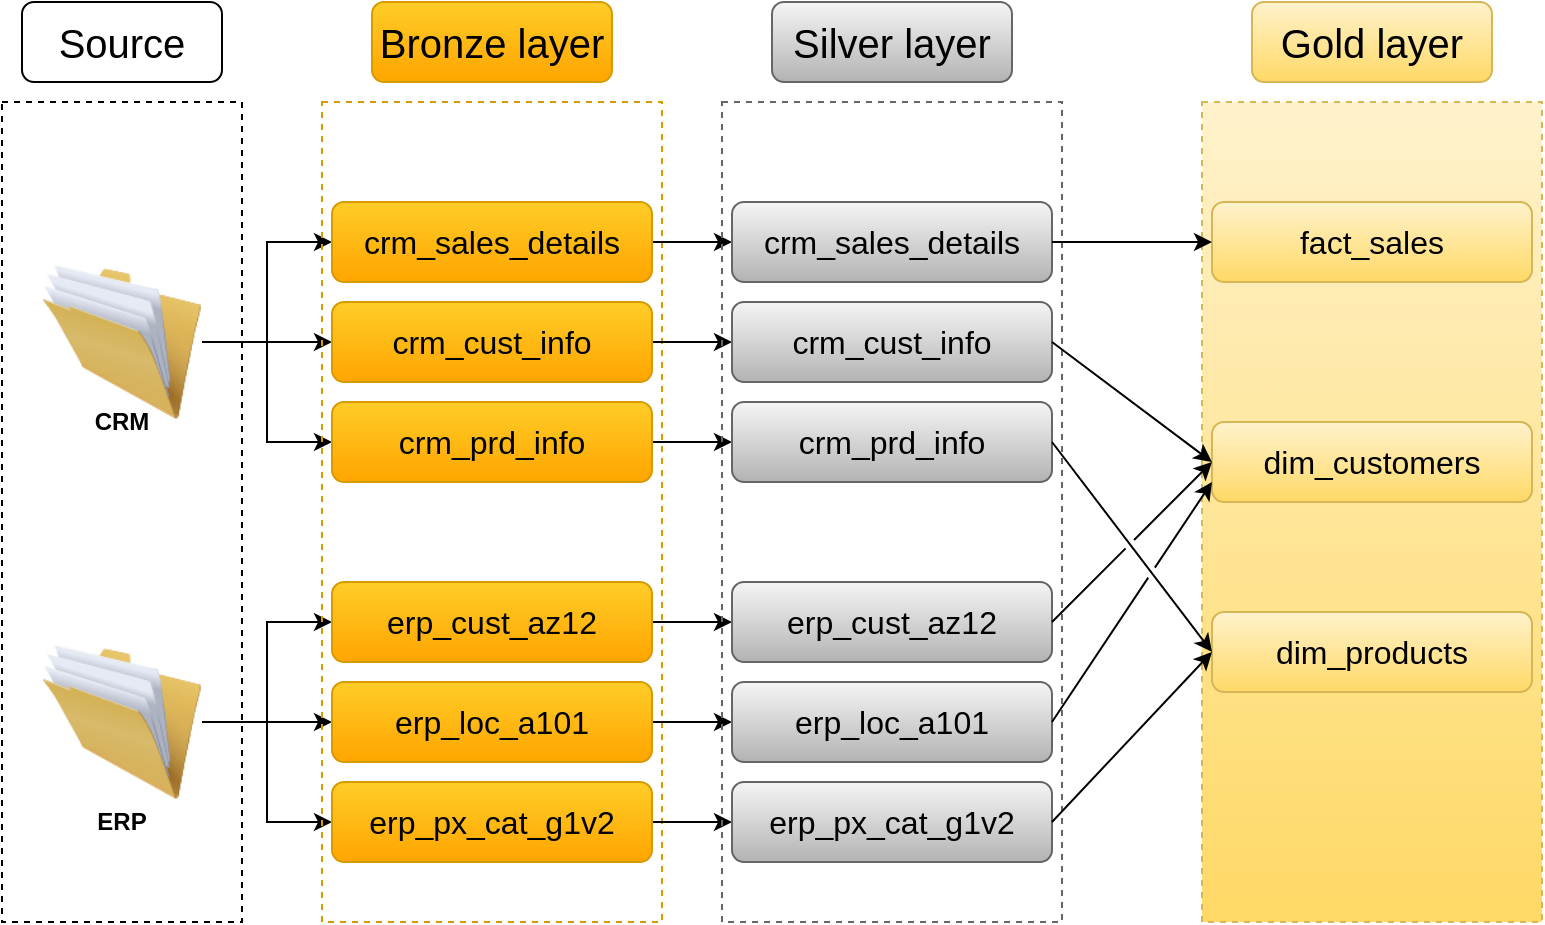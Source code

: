 <mxfile version="27.0.9">
  <diagram name="Page-1" id="-DjyqZw7V6s6bFInD2xv">
    <mxGraphModel dx="1042" dy="626" grid="1" gridSize="10" guides="1" tooltips="1" connect="1" arrows="1" fold="1" page="1" pageScale="1" pageWidth="1169" pageHeight="827" math="0" shadow="0">
      <root>
        <mxCell id="0" />
        <mxCell id="1" parent="0" />
        <mxCell id="0douAx-I3OX969kUIMSk-1" value="" style="rounded=0;whiteSpace=wrap;html=1;fillColor=none;dashed=1;" parent="1" vertex="1">
          <mxGeometry x="80" y="160" width="120" height="410" as="geometry" />
        </mxCell>
        <mxCell id="0douAx-I3OX969kUIMSk-2" value="Source" style="rounded=1;whiteSpace=wrap;html=1;fontSize=20;fillColor=none;" parent="1" vertex="1">
          <mxGeometry x="90" y="110" width="100" height="40" as="geometry" />
        </mxCell>
        <mxCell id="0douAx-I3OX969kUIMSk-21" value="" style="edgeStyle=orthogonalEdgeStyle;rounded=0;orthogonalLoop=1;jettySize=auto;html=1;" parent="1" source="0douAx-I3OX969kUIMSk-4" target="0douAx-I3OX969kUIMSk-15" edge="1">
          <mxGeometry relative="1" as="geometry" />
        </mxCell>
        <mxCell id="0douAx-I3OX969kUIMSk-22" style="edgeStyle=orthogonalEdgeStyle;rounded=0;orthogonalLoop=1;jettySize=auto;html=1;exitX=1;exitY=0.5;exitDx=0;exitDy=0;" parent="1" source="0douAx-I3OX969kUIMSk-4" target="0douAx-I3OX969kUIMSk-11" edge="1">
          <mxGeometry relative="1" as="geometry" />
        </mxCell>
        <mxCell id="0douAx-I3OX969kUIMSk-23" style="edgeStyle=orthogonalEdgeStyle;rounded=0;orthogonalLoop=1;jettySize=auto;html=1;exitX=1;exitY=0.5;exitDx=0;exitDy=0;entryX=0;entryY=0.5;entryDx=0;entryDy=0;" parent="1" source="0douAx-I3OX969kUIMSk-4" target="0douAx-I3OX969kUIMSk-14" edge="1">
          <mxGeometry relative="1" as="geometry" />
        </mxCell>
        <mxCell id="0douAx-I3OX969kUIMSk-4" value="" style="image;html=1;image=img/lib/clip_art/general/Full_Folder_128x128.png" parent="1" vertex="1">
          <mxGeometry x="100" y="430" width="80" height="80" as="geometry" />
        </mxCell>
        <mxCell id="0douAx-I3OX969kUIMSk-16" value="" style="edgeStyle=orthogonalEdgeStyle;rounded=0;orthogonalLoop=1;jettySize=auto;html=1;" parent="1" source="0douAx-I3OX969kUIMSk-5" target="0douAx-I3OX969kUIMSk-13" edge="1">
          <mxGeometry relative="1" as="geometry" />
        </mxCell>
        <mxCell id="0douAx-I3OX969kUIMSk-17" style="edgeStyle=orthogonalEdgeStyle;rounded=0;orthogonalLoop=1;jettySize=auto;html=1;exitX=1;exitY=0.5;exitDx=0;exitDy=0;entryX=0;entryY=0.5;entryDx=0;entryDy=0;" parent="1" source="0douAx-I3OX969kUIMSk-5" target="0douAx-I3OX969kUIMSk-10" edge="1">
          <mxGeometry relative="1" as="geometry" />
        </mxCell>
        <mxCell id="0douAx-I3OX969kUIMSk-18" style="edgeStyle=orthogonalEdgeStyle;rounded=0;orthogonalLoop=1;jettySize=auto;html=1;exitX=1;exitY=0.5;exitDx=0;exitDy=0;entryX=0;entryY=0.5;entryDx=0;entryDy=0;" parent="1" source="0douAx-I3OX969kUIMSk-5" target="0douAx-I3OX969kUIMSk-12" edge="1">
          <mxGeometry relative="1" as="geometry" />
        </mxCell>
        <mxCell id="0douAx-I3OX969kUIMSk-5" value="" style="image;html=1;image=img/lib/clip_art/general/Full_Folder_128x128.png" parent="1" vertex="1">
          <mxGeometry x="100" y="240" width="80" height="80" as="geometry" />
        </mxCell>
        <mxCell id="0douAx-I3OX969kUIMSk-6" value="CRM" style="rounded=1;whiteSpace=wrap;html=1;fillColor=none;fontStyle=1;strokeColor=none;" parent="1" vertex="1">
          <mxGeometry x="110" y="310" width="60" height="20" as="geometry" />
        </mxCell>
        <mxCell id="0douAx-I3OX969kUIMSk-7" value="ERP" style="rounded=1;whiteSpace=wrap;html=1;fillColor=none;fontStyle=1;strokeColor=none;" parent="1" vertex="1">
          <mxGeometry x="110" y="510" width="60" height="20" as="geometry" />
        </mxCell>
        <mxCell id="0douAx-I3OX969kUIMSk-8" value="" style="rounded=0;whiteSpace=wrap;html=1;fillColor=none;dashed=1;gradientColor=#ffa500;strokeColor=#d79b00;" parent="1" vertex="1">
          <mxGeometry x="240" y="160" width="170" height="410" as="geometry" />
        </mxCell>
        <mxCell id="0douAx-I3OX969kUIMSk-9" value="Bronze layer" style="rounded=1;whiteSpace=wrap;html=1;fontSize=20;fillColor=#ffcd28;gradientColor=#ffa500;strokeColor=#d79b00;" parent="1" vertex="1">
          <mxGeometry x="265" y="110" width="120" height="40" as="geometry" />
        </mxCell>
        <mxCell id="TcMw5jyTIP-DkARGrF_V-10" style="edgeStyle=orthogonalEdgeStyle;rounded=0;orthogonalLoop=1;jettySize=auto;html=1;exitX=1;exitY=0.5;exitDx=0;exitDy=0;entryX=0;entryY=0.5;entryDx=0;entryDy=0;" parent="1" source="0douAx-I3OX969kUIMSk-10" target="TcMw5jyTIP-DkARGrF_V-3" edge="1">
          <mxGeometry relative="1" as="geometry" />
        </mxCell>
        <mxCell id="0douAx-I3OX969kUIMSk-10" value="crm_sales_details" style="rounded=1;whiteSpace=wrap;html=1;fontSize=16;fillColor=#ffcd28;gradientColor=#ffa500;strokeColor=#d79b00;" parent="1" vertex="1">
          <mxGeometry x="245" y="210" width="160" height="40" as="geometry" />
        </mxCell>
        <mxCell id="TcMw5jyTIP-DkARGrF_V-15" style="edgeStyle=orthogonalEdgeStyle;rounded=0;orthogonalLoop=1;jettySize=auto;html=1;exitX=1;exitY=0.5;exitDx=0;exitDy=0;entryX=0;entryY=0.5;entryDx=0;entryDy=0;" parent="1" source="0douAx-I3OX969kUIMSk-11" target="TcMw5jyTIP-DkARGrF_V-4" edge="1">
          <mxGeometry relative="1" as="geometry" />
        </mxCell>
        <mxCell id="0douAx-I3OX969kUIMSk-11" value="erp_loc_a101" style="rounded=1;whiteSpace=wrap;html=1;fontSize=16;fillColor=#ffcd28;gradientColor=#ffa500;strokeColor=#d79b00;" parent="1" vertex="1">
          <mxGeometry x="245" y="450" width="160" height="40" as="geometry" />
        </mxCell>
        <mxCell id="TcMw5jyTIP-DkARGrF_V-13" style="edgeStyle=orthogonalEdgeStyle;rounded=0;orthogonalLoop=1;jettySize=auto;html=1;exitX=1;exitY=0.5;exitDx=0;exitDy=0;entryX=0;entryY=0.5;entryDx=0;entryDy=0;" parent="1" source="0douAx-I3OX969kUIMSk-12" target="TcMw5jyTIP-DkARGrF_V-5" edge="1">
          <mxGeometry relative="1" as="geometry" />
        </mxCell>
        <mxCell id="0douAx-I3OX969kUIMSk-12" value="crm_prd_info" style="rounded=1;whiteSpace=wrap;html=1;fontSize=16;fillColor=#ffcd28;gradientColor=#ffa500;strokeColor=#d79b00;" parent="1" vertex="1">
          <mxGeometry x="245" y="310" width="160" height="40" as="geometry" />
        </mxCell>
        <mxCell id="TcMw5jyTIP-DkARGrF_V-11" style="edgeStyle=orthogonalEdgeStyle;rounded=0;orthogonalLoop=1;jettySize=auto;html=1;exitX=1;exitY=0.5;exitDx=0;exitDy=0;" parent="1" source="0douAx-I3OX969kUIMSk-13" target="TcMw5jyTIP-DkARGrF_V-6" edge="1">
          <mxGeometry relative="1" as="geometry" />
        </mxCell>
        <mxCell id="0douAx-I3OX969kUIMSk-13" value="crm_cust_info" style="rounded=1;whiteSpace=wrap;html=1;fontSize=16;fillColor=#ffcd28;gradientColor=#ffa500;strokeColor=#d79b00;" parent="1" vertex="1">
          <mxGeometry x="245" y="260" width="160" height="40" as="geometry" />
        </mxCell>
        <mxCell id="TcMw5jyTIP-DkARGrF_V-17" style="edgeStyle=orthogonalEdgeStyle;rounded=0;orthogonalLoop=1;jettySize=auto;html=1;exitX=1;exitY=0.5;exitDx=0;exitDy=0;entryX=0;entryY=0.5;entryDx=0;entryDy=0;" parent="1" source="0douAx-I3OX969kUIMSk-14" target="TcMw5jyTIP-DkARGrF_V-7" edge="1">
          <mxGeometry relative="1" as="geometry" />
        </mxCell>
        <mxCell id="0douAx-I3OX969kUIMSk-14" value="erp_px_cat_g1v2" style="rounded=1;whiteSpace=wrap;html=1;fontSize=16;fillColor=#ffcd28;gradientColor=#ffa500;strokeColor=#d79b00;" parent="1" vertex="1">
          <mxGeometry x="245" y="500" width="160" height="40" as="geometry" />
        </mxCell>
        <mxCell id="TcMw5jyTIP-DkARGrF_V-14" style="edgeStyle=orthogonalEdgeStyle;rounded=0;orthogonalLoop=1;jettySize=auto;html=1;exitX=1;exitY=0.5;exitDx=0;exitDy=0;entryX=0;entryY=0.5;entryDx=0;entryDy=0;" parent="1" source="0douAx-I3OX969kUIMSk-15" target="TcMw5jyTIP-DkARGrF_V-8" edge="1">
          <mxGeometry relative="1" as="geometry" />
        </mxCell>
        <mxCell id="0douAx-I3OX969kUIMSk-15" value="erp_cust_az12" style="rounded=1;whiteSpace=wrap;html=1;fontSize=16;fillColor=#ffcd28;gradientColor=#ffa500;strokeColor=#d79b00;" parent="1" vertex="1">
          <mxGeometry x="245" y="400" width="160" height="40" as="geometry" />
        </mxCell>
        <mxCell id="TcMw5jyTIP-DkARGrF_V-1" value="" style="rounded=0;whiteSpace=wrap;html=1;fillColor=none;dashed=1;gradientColor=#b3b3b3;strokeColor=#666666;" parent="1" vertex="1">
          <mxGeometry x="440" y="160" width="170" height="410" as="geometry" />
        </mxCell>
        <mxCell id="s0J_lkmNxJCT-Xtfj5h9-2" value="" style="rounded=0;whiteSpace=wrap;html=1;fillColor=#fff2cc;dashed=1;gradientColor=#ffd966;strokeColor=#d6b656;" vertex="1" parent="1">
          <mxGeometry x="680" y="160" width="170" height="410" as="geometry" />
        </mxCell>
        <mxCell id="TcMw5jyTIP-DkARGrF_V-2" value="Silver layer" style="rounded=1;whiteSpace=wrap;html=1;fontSize=20;fillColor=#f5f5f5;gradientColor=#b3b3b3;strokeColor=#666666;" parent="1" vertex="1">
          <mxGeometry x="465" y="110" width="120" height="40" as="geometry" />
        </mxCell>
        <mxCell id="s0J_lkmNxJCT-Xtfj5h9-3" value="Gold layer" style="rounded=1;whiteSpace=wrap;html=1;fontSize=20;fillColor=#fff2cc;gradientColor=#ffd966;strokeColor=#d6b656;" vertex="1" parent="1">
          <mxGeometry x="705" y="110" width="120" height="40" as="geometry" />
        </mxCell>
        <mxCell id="TcMw5jyTIP-DkARGrF_V-3" value="crm_sales_details" style="rounded=1;whiteSpace=wrap;html=1;fontSize=16;fillColor=#f5f5f5;gradientColor=#b3b3b3;strokeColor=#666666;" parent="1" vertex="1">
          <mxGeometry x="445" y="210" width="160" height="40" as="geometry" />
        </mxCell>
        <mxCell id="s0J_lkmNxJCT-Xtfj5h9-4" value="fact_sales" style="rounded=1;whiteSpace=wrap;html=1;fontSize=16;fillColor=#fff2cc;gradientColor=#ffd966;strokeColor=#d6b656;" vertex="1" parent="1">
          <mxGeometry x="685" y="210" width="160" height="40" as="geometry" />
        </mxCell>
        <mxCell id="TcMw5jyTIP-DkARGrF_V-4" value="erp_loc_a101" style="rounded=1;whiteSpace=wrap;html=1;fontSize=16;fillColor=#f5f5f5;gradientColor=#b3b3b3;strokeColor=#666666;" parent="1" vertex="1">
          <mxGeometry x="445" y="450" width="160" height="40" as="geometry" />
        </mxCell>
        <mxCell id="TcMw5jyTIP-DkARGrF_V-5" value="crm_prd_info" style="rounded=1;whiteSpace=wrap;html=1;fontSize=16;fillColor=#f5f5f5;gradientColor=#b3b3b3;strokeColor=#666666;" parent="1" vertex="1">
          <mxGeometry x="445" y="310" width="160" height="40" as="geometry" />
        </mxCell>
        <mxCell id="s0J_lkmNxJCT-Xtfj5h9-6" value="dim_products" style="rounded=1;whiteSpace=wrap;html=1;fontSize=16;fillColor=#fff2cc;gradientColor=#ffd966;strokeColor=#d6b656;" vertex="1" parent="1">
          <mxGeometry x="685" y="415" width="160" height="40" as="geometry" />
        </mxCell>
        <mxCell id="TcMw5jyTIP-DkARGrF_V-6" value="crm_cust_info" style="rounded=1;whiteSpace=wrap;html=1;fontSize=16;fillColor=#f5f5f5;gradientColor=#b3b3b3;strokeColor=#666666;" parent="1" vertex="1">
          <mxGeometry x="445" y="260" width="160" height="40" as="geometry" />
        </mxCell>
        <mxCell id="s0J_lkmNxJCT-Xtfj5h9-7" value="dim_customers" style="rounded=1;whiteSpace=wrap;html=1;fontSize=16;fillColor=#fff2cc;gradientColor=#ffd966;strokeColor=#d6b656;" vertex="1" parent="1">
          <mxGeometry x="685" y="320" width="160" height="40" as="geometry" />
        </mxCell>
        <mxCell id="TcMw5jyTIP-DkARGrF_V-7" value="erp_px_cat_g1v2" style="rounded=1;whiteSpace=wrap;html=1;fontSize=16;fillColor=#f5f5f5;gradientColor=#b3b3b3;strokeColor=#666666;" parent="1" vertex="1">
          <mxGeometry x="445" y="500" width="160" height="40" as="geometry" />
        </mxCell>
        <mxCell id="TcMw5jyTIP-DkARGrF_V-8" value="erp_cust_az12" style="rounded=1;whiteSpace=wrap;html=1;fontSize=16;fillColor=#f5f5f5;gradientColor=#b3b3b3;strokeColor=#666666;" parent="1" vertex="1">
          <mxGeometry x="445" y="400" width="160" height="40" as="geometry" />
        </mxCell>
        <mxCell id="s0J_lkmNxJCT-Xtfj5h9-14" value="" style="endArrow=classic;html=1;rounded=0;entryX=0;entryY=0.5;entryDx=0;entryDy=0;exitX=1;exitY=0.5;exitDx=0;exitDy=0;jumpStyle=gap;" edge="1" parent="1" source="TcMw5jyTIP-DkARGrF_V-3" target="s0J_lkmNxJCT-Xtfj5h9-4">
          <mxGeometry width="50" height="50" relative="1" as="geometry">
            <mxPoint x="510" y="350" as="sourcePoint" />
            <mxPoint x="560" y="300" as="targetPoint" />
          </mxGeometry>
        </mxCell>
        <mxCell id="s0J_lkmNxJCT-Xtfj5h9-15" value="" style="endArrow=classic;html=1;rounded=0;entryX=0;entryY=0.5;entryDx=0;entryDy=0;exitX=1;exitY=0.5;exitDx=0;exitDy=0;jumpStyle=gap;" edge="1" parent="1" source="TcMw5jyTIP-DkARGrF_V-6" target="s0J_lkmNxJCT-Xtfj5h9-7">
          <mxGeometry width="50" height="50" relative="1" as="geometry">
            <mxPoint x="650" y="290" as="sourcePoint" />
            <mxPoint x="730" y="290" as="targetPoint" />
          </mxGeometry>
        </mxCell>
        <mxCell id="s0J_lkmNxJCT-Xtfj5h9-16" value="" style="endArrow=classic;html=1;rounded=0;entryX=0;entryY=0.5;entryDx=0;entryDy=0;exitX=1;exitY=0.5;exitDx=0;exitDy=0;jumpStyle=gap;" edge="1" parent="1" source="TcMw5jyTIP-DkARGrF_V-5" target="s0J_lkmNxJCT-Xtfj5h9-6">
          <mxGeometry width="50" height="50" relative="1" as="geometry">
            <mxPoint x="650" y="300" as="sourcePoint" />
            <mxPoint x="730" y="300" as="targetPoint" />
          </mxGeometry>
        </mxCell>
        <mxCell id="s0J_lkmNxJCT-Xtfj5h9-17" value="" style="endArrow=classic;html=1;rounded=0;entryX=0;entryY=0.5;entryDx=0;entryDy=0;exitX=1;exitY=0.5;exitDx=0;exitDy=0;jumpStyle=gap;" edge="1" parent="1" source="TcMw5jyTIP-DkARGrF_V-8" target="s0J_lkmNxJCT-Xtfj5h9-7">
          <mxGeometry width="50" height="50" relative="1" as="geometry">
            <mxPoint x="630" y="410" as="sourcePoint" />
            <mxPoint x="720" y="320" as="targetPoint" />
          </mxGeometry>
        </mxCell>
        <mxCell id="s0J_lkmNxJCT-Xtfj5h9-18" value="" style="endArrow=classic;html=1;rounded=0;entryX=0;entryY=0.75;entryDx=0;entryDy=0;exitX=1;exitY=0.5;exitDx=0;exitDy=0;jumpStyle=gap;" edge="1" parent="1" source="TcMw5jyTIP-DkARGrF_V-4" target="s0J_lkmNxJCT-Xtfj5h9-7">
          <mxGeometry width="50" height="50" relative="1" as="geometry">
            <mxPoint x="630" y="330" as="sourcePoint" />
            <mxPoint x="710" y="330" as="targetPoint" />
          </mxGeometry>
        </mxCell>
        <mxCell id="s0J_lkmNxJCT-Xtfj5h9-19" value="" style="endArrow=classic;html=1;rounded=0;entryX=0;entryY=0.5;entryDx=0;entryDy=0;exitX=1;exitY=0.5;exitDx=0;exitDy=0;jumpStyle=gap;" edge="1" parent="1" source="TcMw5jyTIP-DkARGrF_V-7" target="s0J_lkmNxJCT-Xtfj5h9-6">
          <mxGeometry width="50" height="50" relative="1" as="geometry">
            <mxPoint x="920" y="390" as="sourcePoint" />
            <mxPoint x="1000" y="495" as="targetPoint" />
          </mxGeometry>
        </mxCell>
      </root>
    </mxGraphModel>
  </diagram>
</mxfile>
